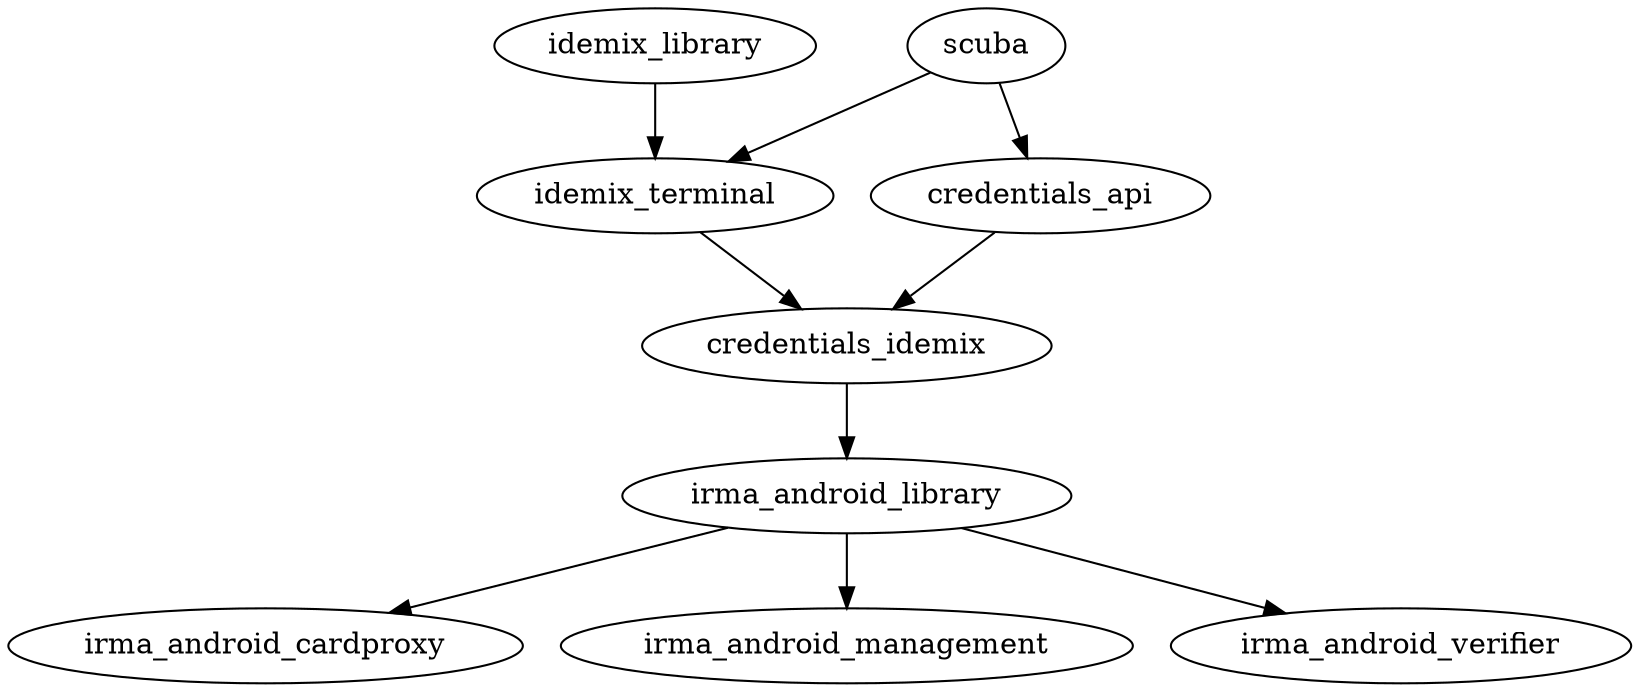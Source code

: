 // Compile: dot -Tsvg dependencies.dot -o dependencies.svg
digraph IRMA_Dependencies {
    //rankdir=LR;
    scuba -> idemix_terminal
    scuba -> credentials_api
    idemix_library -> idemix_terminal
    idemix_terminal -> credentials_idemix
    credentials_api -> credentials_idemix
    credentials_idemix -> irma_android_library
    irma_android_library -> irma_android_cardproxy
    irma_android_library -> irma_android_management
    irma_android_library -> irma_android_verifier
}
